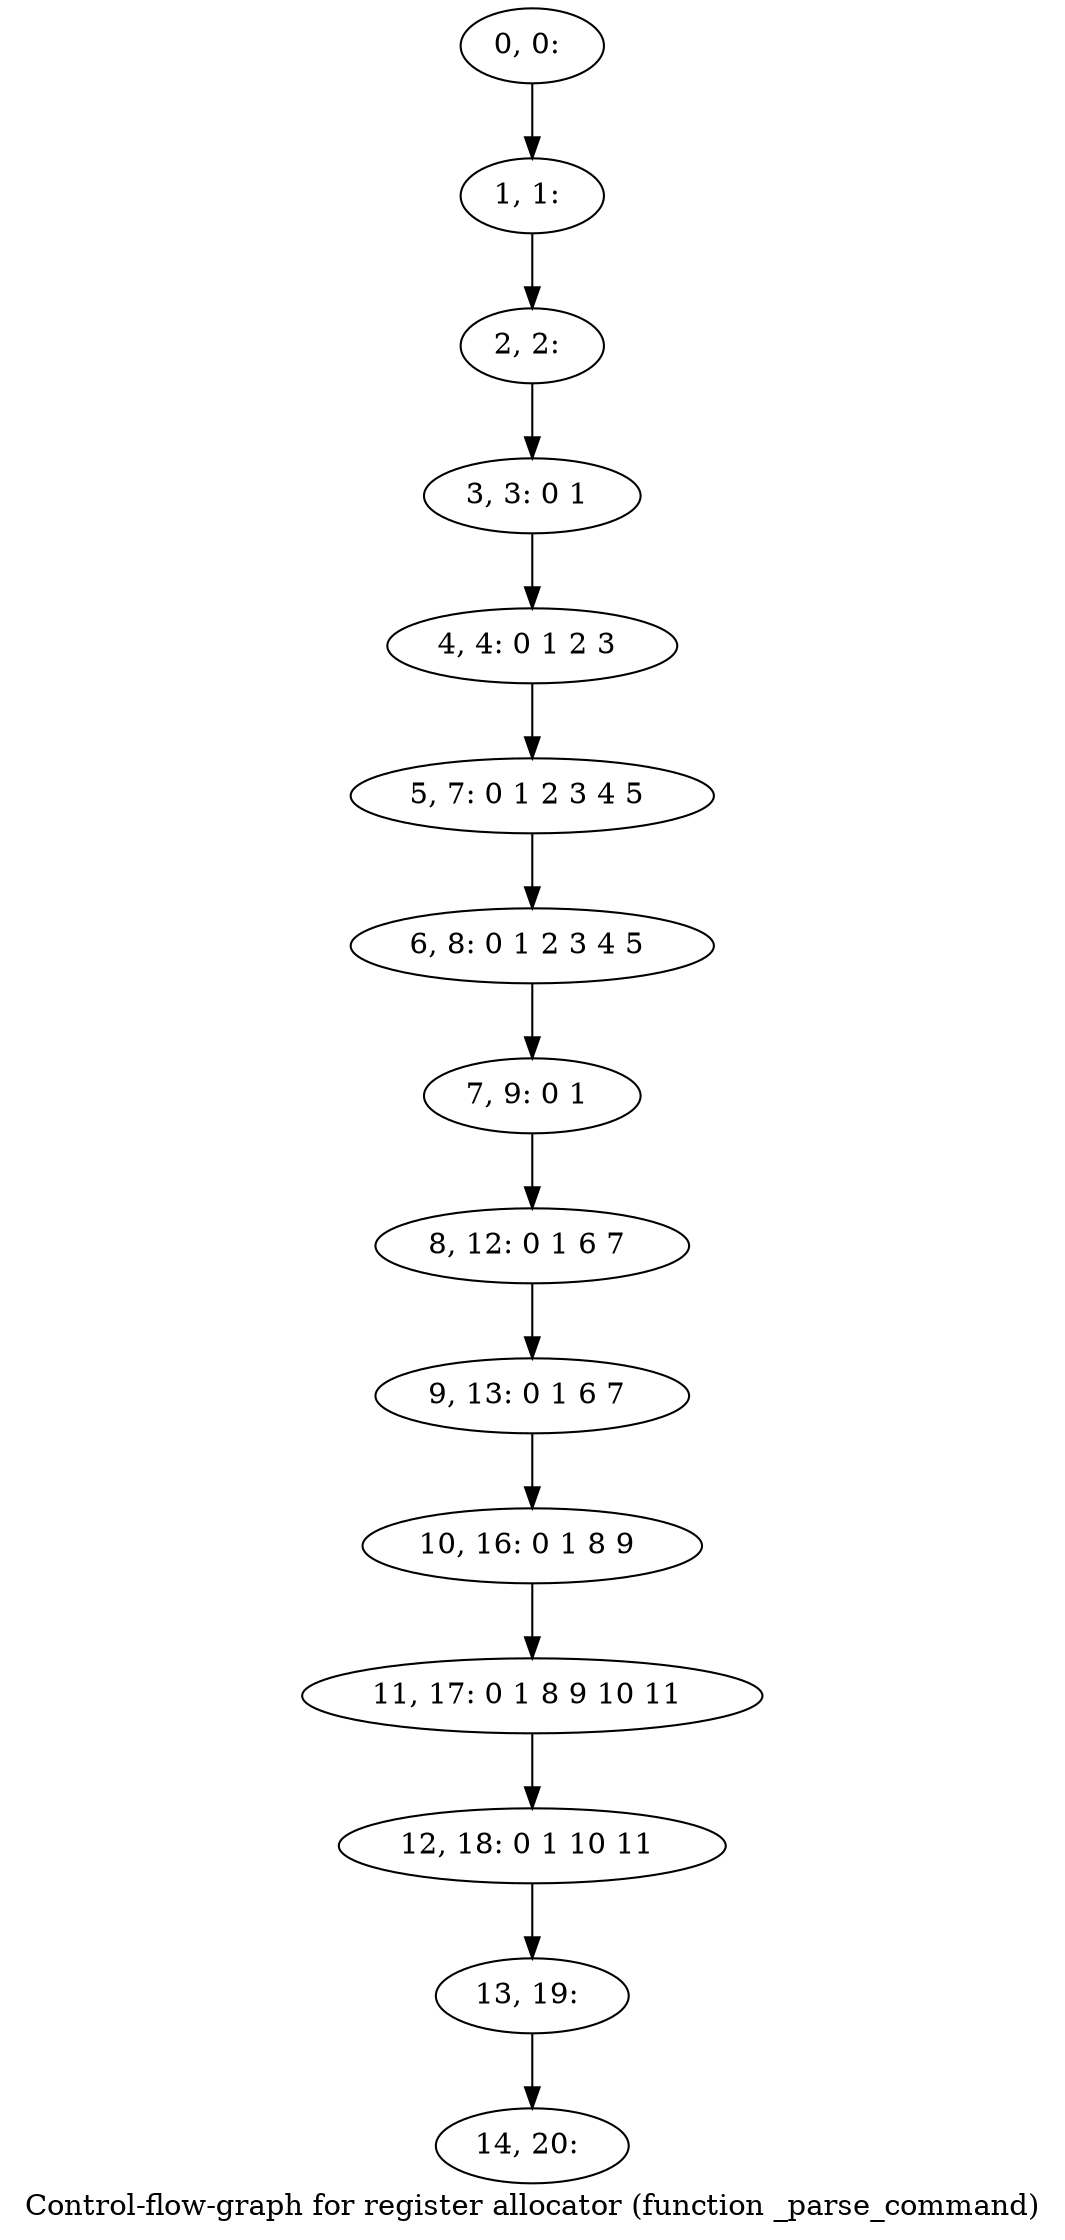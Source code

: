 digraph G {
graph [label="Control-flow-graph for register allocator (function _parse_command)"]
0[label="0, 0: "];
1[label="1, 1: "];
2[label="2, 2: "];
3[label="3, 3: 0 1 "];
4[label="4, 4: 0 1 2 3 "];
5[label="5, 7: 0 1 2 3 4 5 "];
6[label="6, 8: 0 1 2 3 4 5 "];
7[label="7, 9: 0 1 "];
8[label="8, 12: 0 1 6 7 "];
9[label="9, 13: 0 1 6 7 "];
10[label="10, 16: 0 1 8 9 "];
11[label="11, 17: 0 1 8 9 10 11 "];
12[label="12, 18: 0 1 10 11 "];
13[label="13, 19: "];
14[label="14, 20: "];
0->1 ;
1->2 ;
2->3 ;
3->4 ;
4->5 ;
5->6 ;
6->7 ;
7->8 ;
8->9 ;
9->10 ;
10->11 ;
11->12 ;
12->13 ;
13->14 ;
}
